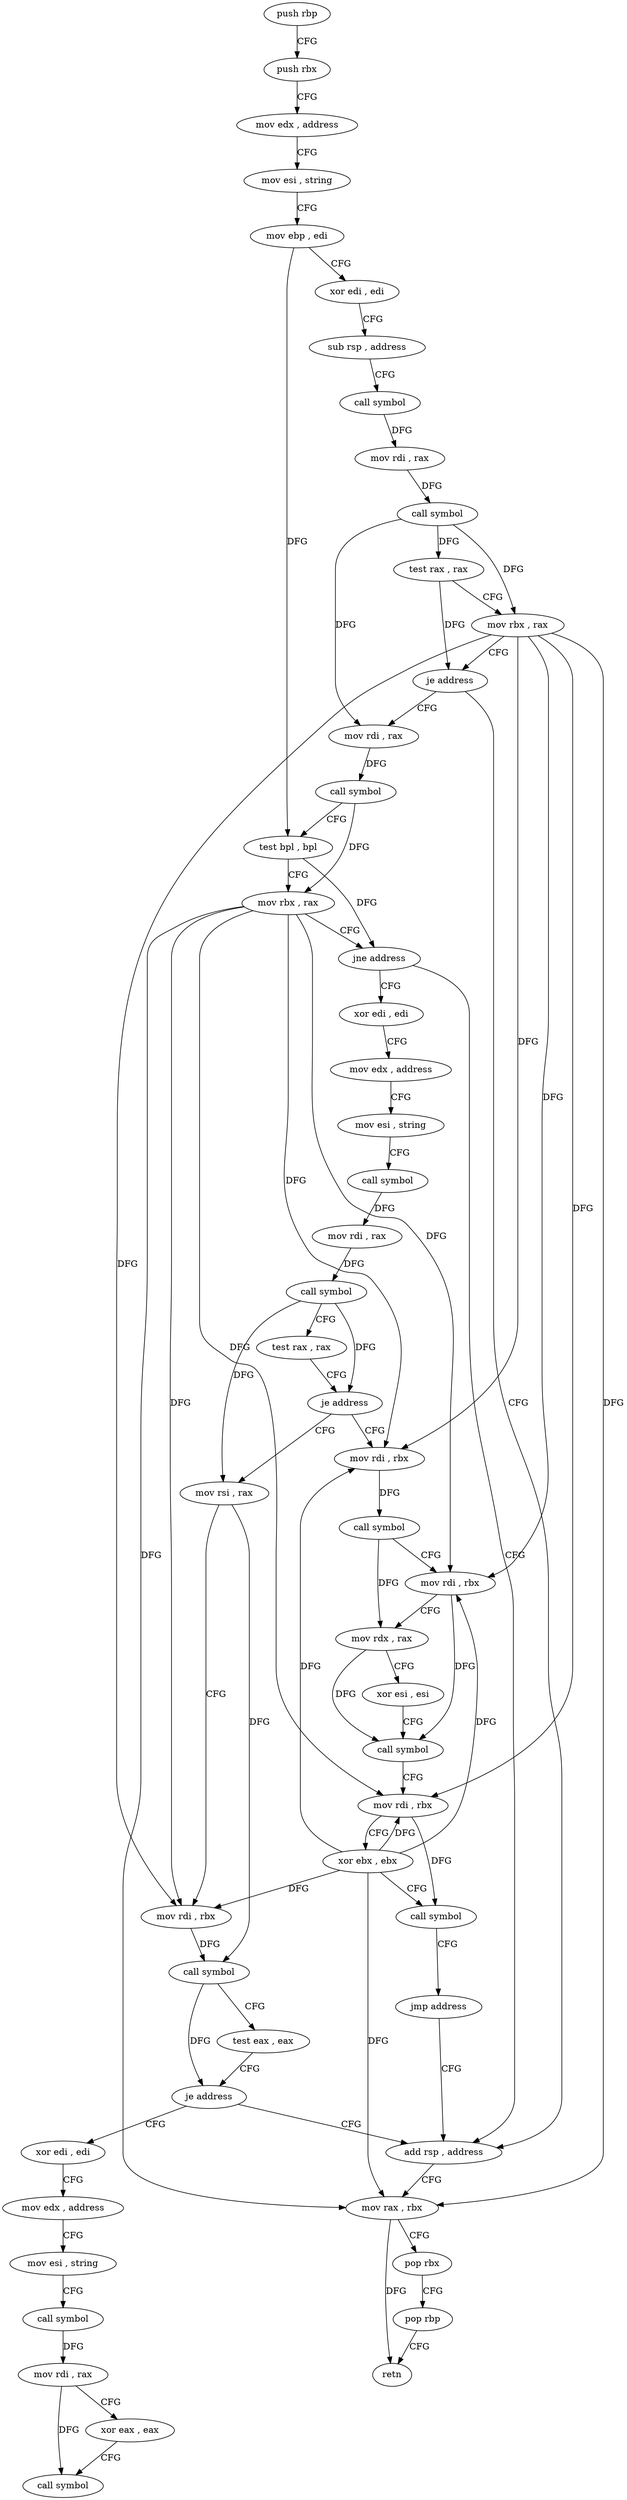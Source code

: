 digraph "func" {
"4216288" [label = "push rbp" ]
"4216289" [label = "push rbx" ]
"4216290" [label = "mov edx , address" ]
"4216295" [label = "mov esi , string" ]
"4216300" [label = "mov ebp , edi" ]
"4216302" [label = "xor edi , edi" ]
"4216304" [label = "sub rsp , address" ]
"4216308" [label = "call symbol" ]
"4216313" [label = "mov rdi , rax" ]
"4216316" [label = "call symbol" ]
"4216321" [label = "test rax , rax" ]
"4216324" [label = "mov rbx , rax" ]
"4216327" [label = "je address" ]
"4216345" [label = "add rsp , address" ]
"4216329" [label = "mov rdi , rax" ]
"4216349" [label = "mov rax , rbx" ]
"4216352" [label = "pop rbx" ]
"4216353" [label = "pop rbp" ]
"4216354" [label = "retn" ]
"4216332" [label = "call symbol" ]
"4216337" [label = "test bpl , bpl" ]
"4216340" [label = "mov rbx , rax" ]
"4216343" [label = "jne address" ]
"4216360" [label = "xor edi , edi" ]
"4216362" [label = "mov edx , address" ]
"4216367" [label = "mov esi , string" ]
"4216372" [label = "call symbol" ]
"4216377" [label = "mov rdi , rax" ]
"4216380" [label = "call symbol" ]
"4216385" [label = "test rax , rax" ]
"4216388" [label = "je address" ]
"4216432" [label = "mov rdi , rbx" ]
"4216390" [label = "mov rsi , rax" ]
"4216435" [label = "call symbol" ]
"4216440" [label = "mov rdi , rbx" ]
"4216443" [label = "mov rdx , rax" ]
"4216446" [label = "xor esi , esi" ]
"4216448" [label = "call symbol" ]
"4216453" [label = "mov rdi , rbx" ]
"4216456" [label = "xor ebx , ebx" ]
"4216458" [label = "call symbol" ]
"4216463" [label = "jmp address" ]
"4216393" [label = "mov rdi , rbx" ]
"4216396" [label = "call symbol" ]
"4216401" [label = "test eax , eax" ]
"4216403" [label = "je address" ]
"4216405" [label = "xor edi , edi" ]
"4216407" [label = "mov edx , address" ]
"4216412" [label = "mov esi , string" ]
"4216417" [label = "call symbol" ]
"4216422" [label = "mov rdi , rax" ]
"4216425" [label = "xor eax , eax" ]
"4216427" [label = "call symbol" ]
"4216288" -> "4216289" [ label = "CFG" ]
"4216289" -> "4216290" [ label = "CFG" ]
"4216290" -> "4216295" [ label = "CFG" ]
"4216295" -> "4216300" [ label = "CFG" ]
"4216300" -> "4216302" [ label = "CFG" ]
"4216300" -> "4216337" [ label = "DFG" ]
"4216302" -> "4216304" [ label = "CFG" ]
"4216304" -> "4216308" [ label = "CFG" ]
"4216308" -> "4216313" [ label = "DFG" ]
"4216313" -> "4216316" [ label = "DFG" ]
"4216316" -> "4216321" [ label = "DFG" ]
"4216316" -> "4216324" [ label = "DFG" ]
"4216316" -> "4216329" [ label = "DFG" ]
"4216321" -> "4216324" [ label = "CFG" ]
"4216321" -> "4216327" [ label = "DFG" ]
"4216324" -> "4216327" [ label = "CFG" ]
"4216324" -> "4216349" [ label = "DFG" ]
"4216324" -> "4216432" [ label = "DFG" ]
"4216324" -> "4216440" [ label = "DFG" ]
"4216324" -> "4216453" [ label = "DFG" ]
"4216324" -> "4216393" [ label = "DFG" ]
"4216327" -> "4216345" [ label = "CFG" ]
"4216327" -> "4216329" [ label = "CFG" ]
"4216345" -> "4216349" [ label = "CFG" ]
"4216329" -> "4216332" [ label = "DFG" ]
"4216349" -> "4216352" [ label = "CFG" ]
"4216349" -> "4216354" [ label = "DFG" ]
"4216352" -> "4216353" [ label = "CFG" ]
"4216353" -> "4216354" [ label = "CFG" ]
"4216332" -> "4216337" [ label = "CFG" ]
"4216332" -> "4216340" [ label = "DFG" ]
"4216337" -> "4216340" [ label = "CFG" ]
"4216337" -> "4216343" [ label = "DFG" ]
"4216340" -> "4216343" [ label = "CFG" ]
"4216340" -> "4216349" [ label = "DFG" ]
"4216340" -> "4216432" [ label = "DFG" ]
"4216340" -> "4216440" [ label = "DFG" ]
"4216340" -> "4216453" [ label = "DFG" ]
"4216340" -> "4216393" [ label = "DFG" ]
"4216343" -> "4216360" [ label = "CFG" ]
"4216343" -> "4216345" [ label = "CFG" ]
"4216360" -> "4216362" [ label = "CFG" ]
"4216362" -> "4216367" [ label = "CFG" ]
"4216367" -> "4216372" [ label = "CFG" ]
"4216372" -> "4216377" [ label = "DFG" ]
"4216377" -> "4216380" [ label = "DFG" ]
"4216380" -> "4216385" [ label = "CFG" ]
"4216380" -> "4216388" [ label = "DFG" ]
"4216380" -> "4216390" [ label = "DFG" ]
"4216385" -> "4216388" [ label = "CFG" ]
"4216388" -> "4216432" [ label = "CFG" ]
"4216388" -> "4216390" [ label = "CFG" ]
"4216432" -> "4216435" [ label = "DFG" ]
"4216390" -> "4216393" [ label = "CFG" ]
"4216390" -> "4216396" [ label = "DFG" ]
"4216435" -> "4216440" [ label = "CFG" ]
"4216435" -> "4216443" [ label = "DFG" ]
"4216440" -> "4216443" [ label = "CFG" ]
"4216440" -> "4216448" [ label = "DFG" ]
"4216443" -> "4216446" [ label = "CFG" ]
"4216443" -> "4216448" [ label = "DFG" ]
"4216446" -> "4216448" [ label = "CFG" ]
"4216448" -> "4216453" [ label = "CFG" ]
"4216453" -> "4216456" [ label = "CFG" ]
"4216453" -> "4216458" [ label = "DFG" ]
"4216456" -> "4216458" [ label = "CFG" ]
"4216456" -> "4216349" [ label = "DFG" ]
"4216456" -> "4216432" [ label = "DFG" ]
"4216456" -> "4216440" [ label = "DFG" ]
"4216456" -> "4216453" [ label = "DFG" ]
"4216456" -> "4216393" [ label = "DFG" ]
"4216458" -> "4216463" [ label = "CFG" ]
"4216463" -> "4216345" [ label = "CFG" ]
"4216393" -> "4216396" [ label = "DFG" ]
"4216396" -> "4216401" [ label = "CFG" ]
"4216396" -> "4216403" [ label = "DFG" ]
"4216401" -> "4216403" [ label = "CFG" ]
"4216403" -> "4216345" [ label = "CFG" ]
"4216403" -> "4216405" [ label = "CFG" ]
"4216405" -> "4216407" [ label = "CFG" ]
"4216407" -> "4216412" [ label = "CFG" ]
"4216412" -> "4216417" [ label = "CFG" ]
"4216417" -> "4216422" [ label = "DFG" ]
"4216422" -> "4216425" [ label = "CFG" ]
"4216422" -> "4216427" [ label = "DFG" ]
"4216425" -> "4216427" [ label = "CFG" ]
}

